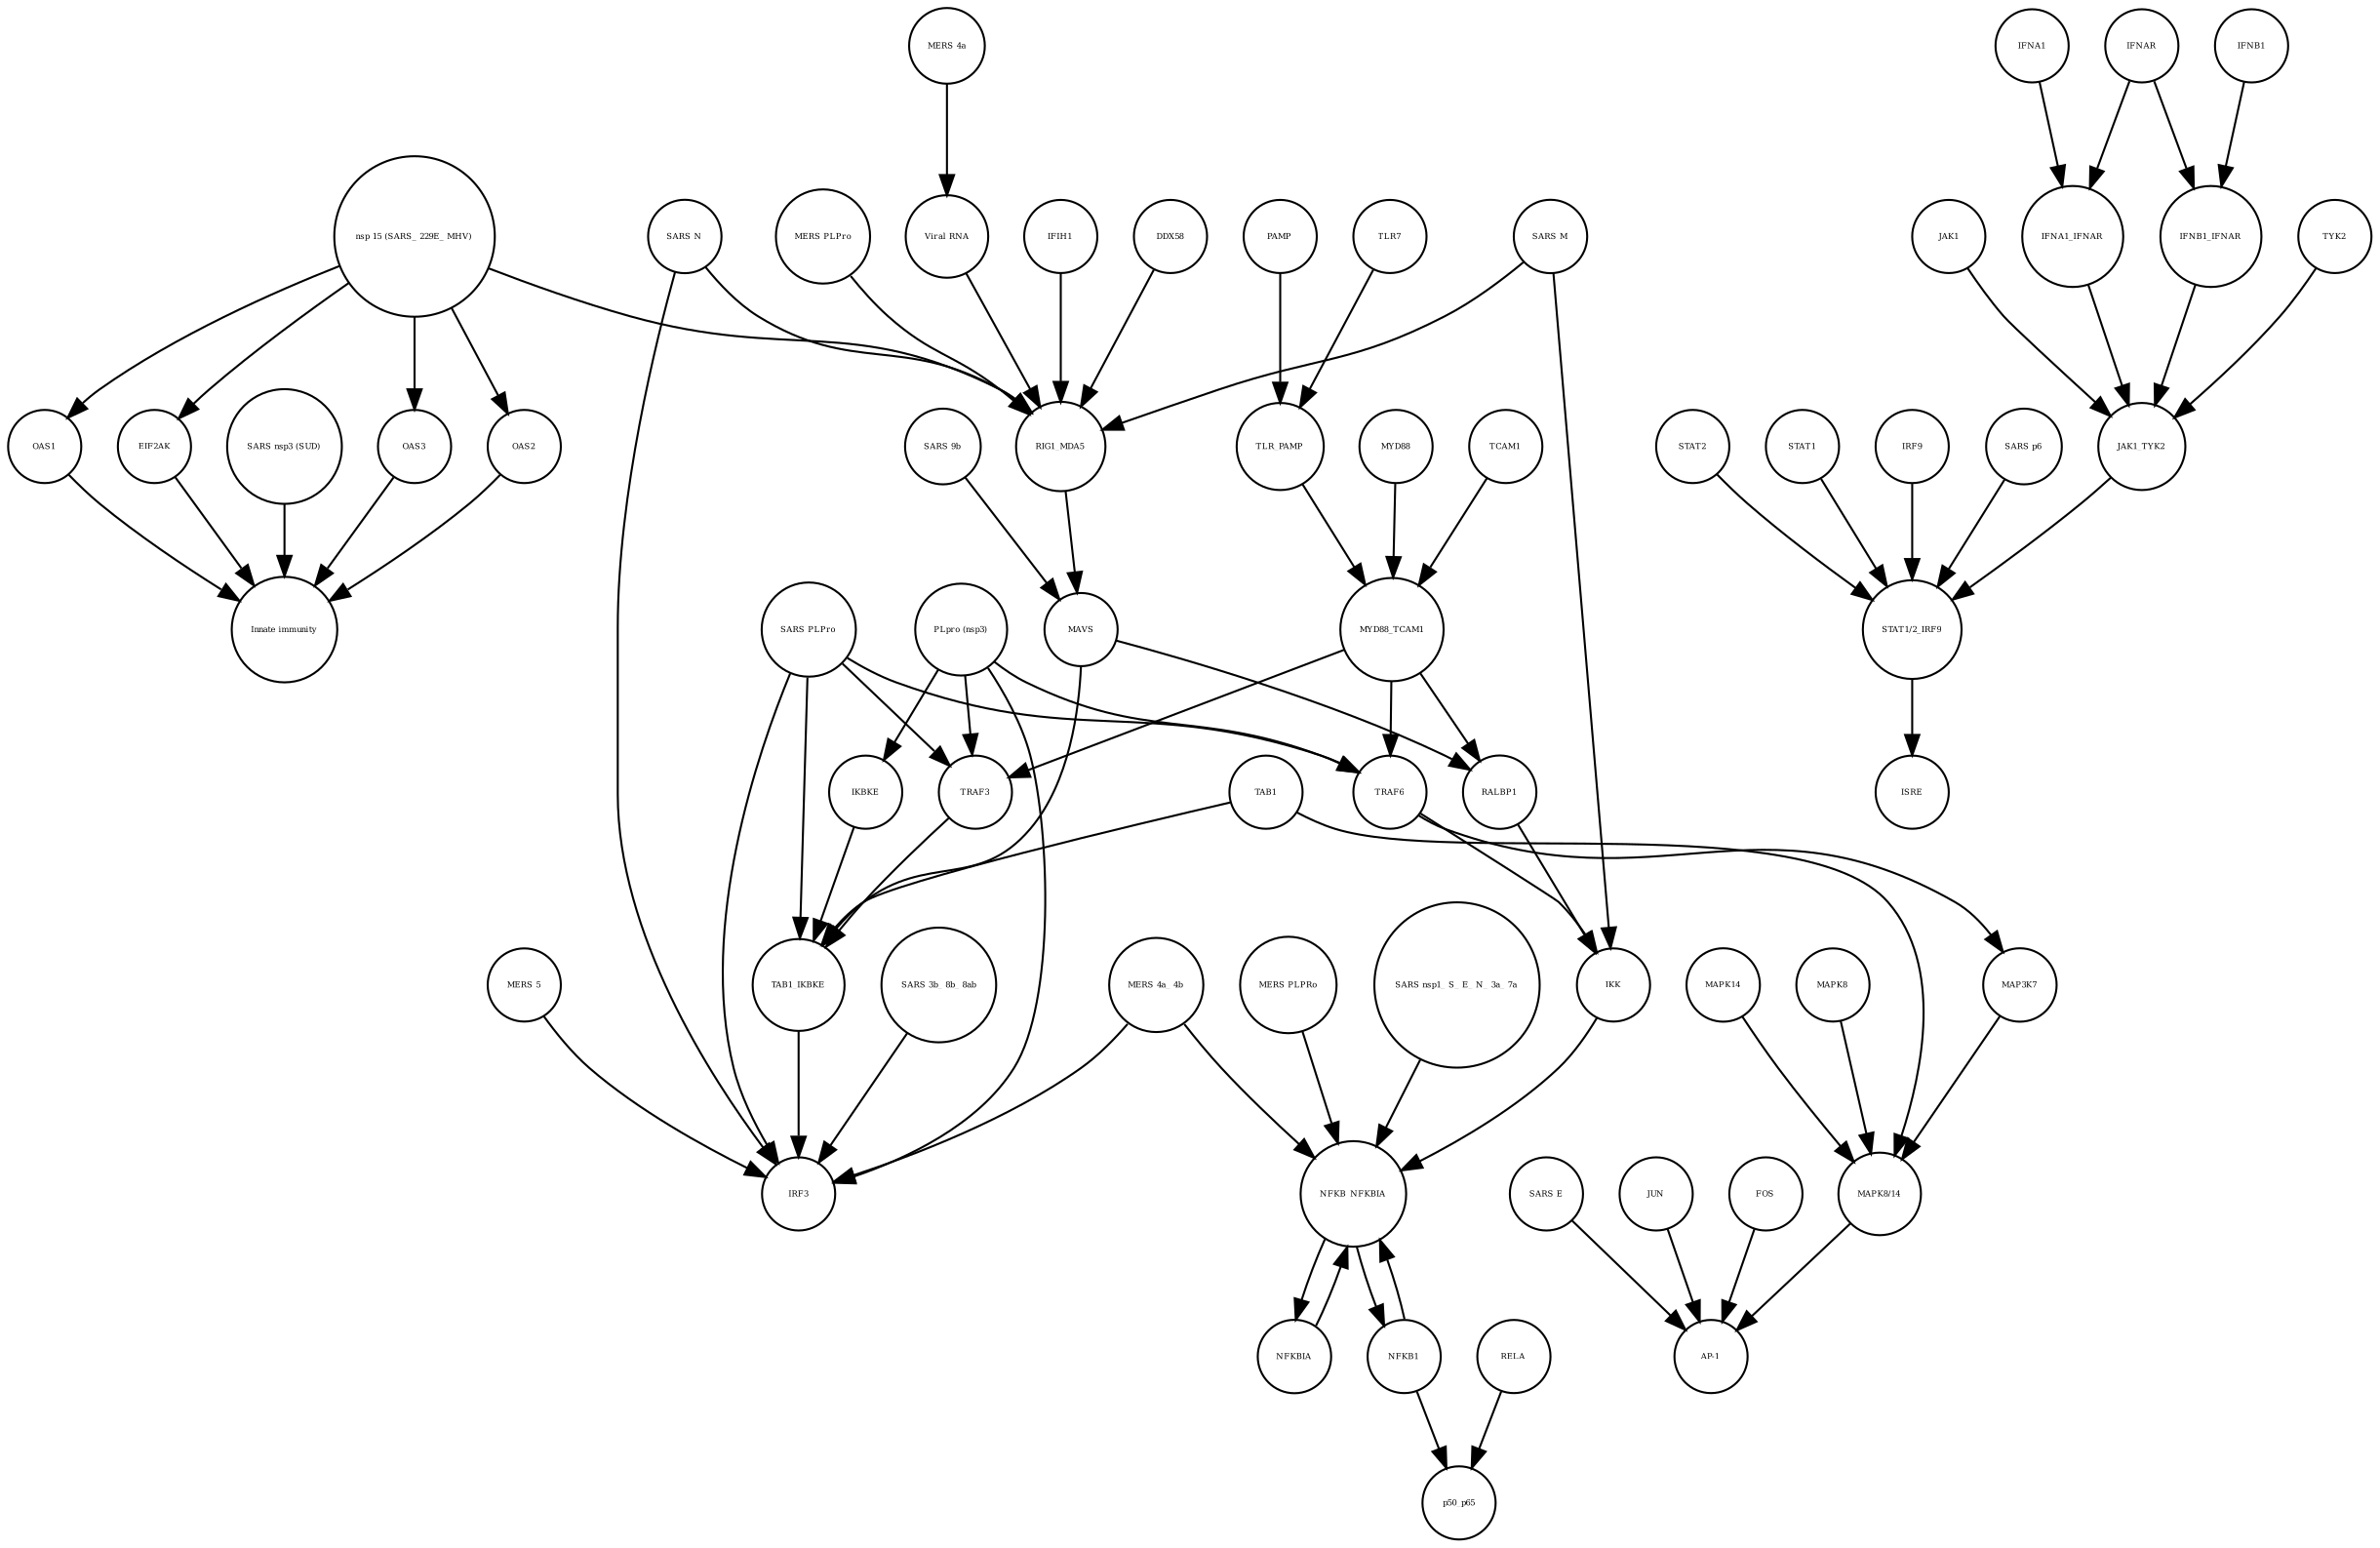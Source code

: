 strict digraph  {
OAS3 [annotation=urn_miriam_pubmed_31226023, bipartite=0, cls=macromolecule, fontsize=4, label=OAS3, shape=circle];
"Innate immunity" [annotation=urn_miriam_pubmed_31226023, bipartite=0, cls=phenotype, fontsize=4, label="Innate immunity", shape=circle];
OAS2 [annotation=urn_miriam_pubmed_31226023, bipartite=0, cls=macromolecule, fontsize=4, label=OAS2, shape=circle];
OAS1 [annotation=urn_miriam_pubmed_31226023, bipartite=0, cls=macromolecule, fontsize=4, label=OAS1, shape=circle];
EIF2AK [annotation=urn_miriam_pubmed_31226023, bipartite=0, cls=macromolecule, fontsize=4, label=EIF2AK, shape=circle];
"SARS nsp3 (SUD)" [annotation=urn_miriam_pubmed_31226023, bipartite=0, cls=macromolecule, fontsize=4, label="SARS nsp3 (SUD)", shape=circle];
DDX58 [annotation="", bipartite=0, cls=macromolecule, fontsize=4, label=DDX58, shape=circle];
STAT2 [annotation=urn_miriam_pubmed_31226023, bipartite=0, cls=macromolecule, fontsize=4, label=STAT2, shape=circle];
ISRE [annotation=urn_miriam_pubmed_31226023, bipartite=0, cls=complex, fontsize=4, label=ISRE, shape=circle];
"nsp 15 (SARS_ 229E_ MHV)" [annotation=urn_miriam_pubmed_31226023, bipartite=0, cls=macromolecule, fontsize=4, label="nsp 15 (SARS_ 229E_ MHV)", shape=circle];
IKBKE [annotation="", bipartite=0, cls=macromolecule, fontsize=4, label=IKBKE, shape=circle];
IRF3 [annotation="", bipartite=0, cls=macromolecule, fontsize=4, label=IRF3, shape=circle];
TAB1 [annotation="", bipartite=0, cls=macromolecule, fontsize=4, label=TAB1, shape=circle];
IFNAR [annotation=urn_miriam_pubmed_31226023, bipartite=0, cls=complex, fontsize=4, label=IFNAR, shape=circle];
NFKBIA [annotation="", bipartite=0, cls=macromolecule, fontsize=4, label=NFKBIA, shape=circle];
"STAT1/2_IRF9" [annotation=urn_miriam_pubmed_31226023, bipartite=0, cls=complex, fontsize=4, label="STAT1/2_IRF9", shape=circle];
NFKB1 [annotation="", bipartite=0, cls=macromolecule, fontsize=4, label=NFKB1, shape=circle];
RELA [annotation="", bipartite=0, cls=macromolecule, fontsize=4, label=RELA, shape=circle];
"MERS PLPro" [annotation="", bipartite=0, cls=macromolecule, fontsize=4, label="MERS PLPro", shape=circle];
JAK1 [annotation=urn_miriam_pubmed_31226023, bipartite=0, cls=macromolecule, fontsize=4, label=JAK1, shape=circle];
STAT1 [annotation=urn_miriam_pubmed_31226023, bipartite=0, cls=macromolecule, fontsize=4, label=STAT1, shape=circle];
MYD88_TCAM1 [annotation="", bipartite=0, cls=complex, fontsize=4, label=MYD88_TCAM1, shape=circle];
"SARS M" [annotation=urn_miriam_pubmed_31226023, bipartite=0, cls=macromolecule, fontsize=4, label="SARS M", shape=circle];
MAP3K7 [annotation="", bipartite=0, cls=macromolecule, fontsize=4, label=MAP3K7, shape=circle];
IFNB1 [annotation=urn_miriam_pubmed_24362405, bipartite=0, cls=macromolecule, fontsize=4, label=IFNB1, shape=circle];
IRF9 [annotation=urn_miriam_pubmed_31226023, bipartite=0, cls=macromolecule, fontsize=4, label=IRF9, shape=circle];
NFKB_NFKBIA [annotation="", bipartite=0, cls=complex, fontsize=4, label=NFKB_NFKBIA, shape=circle];
"SARS p6" [annotation=urn_miriam_pubmed_31226023, bipartite=0, cls=macromolecule, fontsize=4, label="SARS p6", shape=circle];
"SARS nsp1_ S_ E_ N_ 3a_ 7a" [annotation=urn_miriam_pubmed_31226023, bipartite=0, cls=macromolecule, fontsize=4, label="SARS nsp1_ S_ E_ N_ 3a_ 7a", shape=circle];
"SARS N" [annotation="", bipartite=0, cls=macromolecule, fontsize=4, label="SARS N", shape=circle];
"MERS 4a_ 4b" [annotation="", bipartite=0, cls=macromolecule, fontsize=4, label="MERS 4a_ 4b", shape=circle];
TLR_PAMP [annotation="", bipartite=0, cls=complex, fontsize=4, label=TLR_PAMP, shape=circle];
IKK [annotation="", bipartite=0, cls=complex, fontsize=4, label=IKK, shape=circle];
"SARS 3b_ 8b_ 8ab" [annotation=urn_miriam_pubmed_31226023, bipartite=0, cls=macromolecule, fontsize=4, label="SARS 3b_ 8b_ 8ab", shape=circle];
FOS [annotation="", bipartite=0, cls=macromolecule, fontsize=4, label=FOS, shape=circle];
MYD88 [annotation=urn_miriam_pubmed_31226023, bipartite=0, cls=macromolecule, fontsize=4, label=MYD88, shape=circle];
"Viral RNA" [annotation="", bipartite=0, cls="simple chemical", fontsize=4, label="Viral RNA", shape=circle];
IFNA1_IFNAR [annotation=urn_miriam_pubmed_31226023, bipartite=0, cls=complex, fontsize=4, label=IFNA1_IFNAR, shape=circle];
TAB1_IKBKE [annotation="", bipartite=0, cls=complex, fontsize=4, label=TAB1_IKBKE, shape=circle];
"SARS 9b" [annotation=urn_miriam_pubmed_31226023, bipartite=0, cls=macromolecule, fontsize=4, label="SARS 9b", shape=circle];
"MERS 4a" [annotation="", bipartite=0, cls=macromolecule, fontsize=4, label="MERS 4a", shape=circle];
PAMP [annotation="", bipartite=0, cls="simple chemical", fontsize=4, label=PAMP, shape=circle];
"AP-1" [annotation="", bipartite=0, cls=complex, fontsize=4, label="AP-1", shape=circle];
p50_p65 [annotation="", bipartite=0, cls=complex, fontsize=4, label=p50_p65, shape=circle];
IFNA1 [annotation="urn_miriam_pubmed_17911435|urn_miriam_pubmed_24362405", bipartite=0, cls=macromolecule, fontsize=4, label=IFNA1, shape=circle];
IFIH1 [annotation="", bipartite=0, cls=macromolecule, fontsize=4, label=IFIH1, shape=circle];
MAPK14 [annotation="", bipartite=0, cls=macromolecule, fontsize=4, label=MAPK14, shape=circle];
TYK2 [annotation=urn_miriam_pubmed_31226023, bipartite=0, cls=macromolecule, fontsize=4, label=TYK2, shape=circle];
TRAF6 [annotation="", bipartite=0, cls=macromolecule, fontsize=4, label=TRAF6, shape=circle];
RALBP1 [annotation="", bipartite=0, cls=macromolecule, fontsize=4, label=RALBP1, shape=circle];
TCAM1 [annotation="", bipartite=0, cls=macromolecule, fontsize=4, label=TCAM1, shape=circle];
"MAPK8/14" [annotation="", bipartite=0, cls=complex, fontsize=4, label="MAPK8/14", shape=circle];
"SARS E" [annotation=urn_miriam_pubmed_31226023, bipartite=0, cls=macromolecule, fontsize=4, label="SARS E", shape=circle];
"PLpro (nsp3)" [annotation="", bipartite=0, cls=macromolecule, fontsize=4, label="PLpro (nsp3)", shape=circle];
MAPK8 [annotation="", bipartite=0, cls=macromolecule, fontsize=4, label=MAPK8, shape=circle];
JUN [annotation="", bipartite=0, cls=macromolecule, fontsize=4, label=JUN, shape=circle];
TLR7 [annotation="", bipartite=0, cls=macromolecule, fontsize=4, label=TLR7, shape=circle];
MAVS [annotation="", bipartite=0, cls=macromolecule, fontsize=4, label=MAVS, shape=circle];
"MERS PLPRo" [annotation="", bipartite=0, cls=macromolecule, fontsize=4, label="MERS PLPRo", shape=circle];
"MERS 5" [annotation="", bipartite=0, cls=macromolecule, fontsize=4, label="MERS 5", shape=circle];
JAK1_TYK2 [annotation=urn_miriam_pubmed_31226023, bipartite=0, cls=complex, fontsize=4, label=JAK1_TYK2, shape=circle];
"SARS PLPro" [annotation=urn_miriam_pubmed_31226023, bipartite=0, cls=macromolecule, fontsize=4, label="SARS PLPro", shape=circle];
IFNB1_IFNAR [annotation=urn_miriam_pubmed_31226023, bipartite=0, cls=complex, fontsize=4, label=IFNB1_IFNAR, shape=circle];
RIG1_MDA5 [annotation="", bipartite=0, cls=complex, fontsize=4, label=RIG1_MDA5, shape=circle];
TRAF3 [annotation="", bipartite=0, cls=macromolecule, fontsize=4, label=TRAF3, shape=circle];
OAS3 -> "Innate immunity"  [annotation="", interaction_type=stimulation];
OAS2 -> "Innate immunity"  [annotation="", interaction_type=stimulation];
OAS1 -> "Innate immunity"  [annotation="", interaction_type=stimulation];
EIF2AK -> "Innate immunity"  [annotation="", interaction_type=stimulation];
"SARS nsp3 (SUD)" -> "Innate immunity"  [annotation="", interaction_type=inhibition];
DDX58 -> RIG1_MDA5  [annotation="", interaction_type=production];
STAT2 -> "STAT1/2_IRF9"  [annotation="", interaction_type=production];
"nsp 15 (SARS_ 229E_ MHV)" -> RIG1_MDA5  [annotation="", interaction_type=inhibition];
"nsp 15 (SARS_ 229E_ MHV)" -> OAS1  [annotation="", interaction_type=inhibition];
"nsp 15 (SARS_ 229E_ MHV)" -> EIF2AK  [annotation="", interaction_type=inhibition];
"nsp 15 (SARS_ 229E_ MHV)" -> OAS2  [annotation="", interaction_type=inhibition];
"nsp 15 (SARS_ 229E_ MHV)" -> OAS3  [annotation="", interaction_type=inhibition];
IKBKE -> TAB1_IKBKE  [annotation="", interaction_type=production];
TAB1 -> TAB1_IKBKE  [annotation="", interaction_type=production];
TAB1 -> "MAPK8/14"  [annotation="", interaction_type=catalysis];
IFNAR -> IFNA1_IFNAR  [annotation="", interaction_type=production];
IFNAR -> IFNB1_IFNAR  [annotation="", interaction_type=production];
NFKBIA -> NFKB_NFKBIA  [annotation="", interaction_type=production];
"STAT1/2_IRF9" -> ISRE  [annotation="", interaction_type=production];
NFKB1 -> NFKB_NFKBIA  [annotation="", interaction_type=production];
NFKB1 -> p50_p65  [annotation="", interaction_type=production];
RELA -> p50_p65  [annotation="", interaction_type=production];
"MERS PLPro" -> RIG1_MDA5  [annotation="", interaction_type=inhibition];
JAK1 -> JAK1_TYK2  [annotation="", interaction_type=production];
STAT1 -> "STAT1/2_IRF9"  [annotation="", interaction_type=production];
MYD88_TCAM1 -> TRAF3  [annotation="", interaction_type=catalysis];
MYD88_TCAM1 -> RALBP1  [annotation="", interaction_type=catalysis];
MYD88_TCAM1 -> TRAF6  [annotation=urn_miriam_pubmed_31226023, interaction_type=catalysis];
"SARS M" -> RIG1_MDA5  [annotation="", interaction_type=inhibition];
"SARS M" -> IKK  [annotation="", interaction_type=inhibition];
MAP3K7 -> "MAPK8/14"  [annotation="", interaction_type=catalysis];
IFNB1 -> IFNB1_IFNAR  [annotation="", interaction_type=production];
IRF9 -> "STAT1/2_IRF9"  [annotation="", interaction_type=production];
NFKB_NFKBIA -> NFKBIA  [annotation="", interaction_type=production];
NFKB_NFKBIA -> NFKB1  [annotation="", interaction_type=production];
"SARS p6" -> "STAT1/2_IRF9"  [annotation=urn_miriam_pubmed_31226023, interaction_type=inhibition];
"SARS nsp1_ S_ E_ N_ 3a_ 7a" -> NFKB_NFKBIA  [annotation="", interaction_type=catalysis];
"SARS N" -> IRF3  [annotation="", interaction_type=inhibition];
"SARS N" -> RIG1_MDA5  [annotation="", interaction_type=inhibition];
"MERS 4a_ 4b" -> IRF3  [annotation="", interaction_type=inhibition];
"MERS 4a_ 4b" -> NFKB_NFKBIA  [annotation="", interaction_type=inhibition];
TLR_PAMP -> MYD88_TCAM1  [annotation="", interaction_type=catalysis];
IKK -> NFKB_NFKBIA  [annotation="", interaction_type=inhibition];
"SARS 3b_ 8b_ 8ab" -> IRF3  [annotation="", interaction_type=inhibition];
FOS -> "AP-1"  [annotation="", interaction_type=production];
MYD88 -> MYD88_TCAM1  [annotation="", interaction_type=production];
"Viral RNA" -> RIG1_MDA5  [annotation="", interaction_type=catalysis];
IFNA1_IFNAR -> JAK1_TYK2  [annotation=urn_miriam_pubmed_31226023, interaction_type=catalysis];
TAB1_IKBKE -> IRF3  [annotation="", interaction_type=catalysis];
"SARS 9b" -> MAVS  [annotation="", interaction_type=inhibition];
"MERS 4a" -> "Viral RNA"  [annotation="", interaction_type=inhibition];
PAMP -> TLR_PAMP  [annotation="", interaction_type=production];
IFNA1 -> IFNA1_IFNAR  [annotation="", interaction_type=production];
IFIH1 -> RIG1_MDA5  [annotation="", interaction_type=production];
MAPK14 -> "MAPK8/14"  [annotation="", interaction_type=production];
TYK2 -> JAK1_TYK2  [annotation="", interaction_type=production];
TRAF6 -> MAP3K7  [annotation="", interaction_type=catalysis];
TRAF6 -> IKK  [annotation="", interaction_type=catalysis];
RALBP1 -> IKK  [annotation="", interaction_type=catalysis];
TCAM1 -> MYD88_TCAM1  [annotation="", interaction_type=production];
"MAPK8/14" -> "AP-1"  [annotation="", interaction_type=catalysis];
"SARS E" -> "AP-1"  [annotation="", interaction_type=catalysis];
"PLpro (nsp3)" -> TRAF3  [annotation="", interaction_type=inhibition];
"PLpro (nsp3)" -> IRF3  [annotation="", interaction_type=inhibition];
"PLpro (nsp3)" -> IKBKE  [annotation="", interaction_type=inhibition];
"PLpro (nsp3)" -> TRAF6  [annotation=urn_miriam_pubmed_31226023, interaction_type=inhibition];
MAPK8 -> "MAPK8/14"  [annotation="", interaction_type=production];
JUN -> "AP-1"  [annotation="", interaction_type=production];
TLR7 -> TLR_PAMP  [annotation="", interaction_type=production];
MAVS -> RALBP1  [annotation="", interaction_type=catalysis];
MAVS -> TAB1_IKBKE  [annotation="", interaction_type=catalysis];
"MERS PLPRo" -> NFKB_NFKBIA  [annotation="", interaction_type=inhibition];
"MERS 5" -> IRF3  [annotation="", interaction_type=inhibition];
JAK1_TYK2 -> "STAT1/2_IRF9"  [annotation=urn_miriam_pubmed_31226023, interaction_type=catalysis];
"SARS PLPro" -> TRAF3  [annotation="", interaction_type=inhibition];
"SARS PLPro" -> TAB1_IKBKE  [annotation="", interaction_type=inhibition];
"SARS PLPro" -> IRF3  [annotation="", interaction_type=inhibition];
"SARS PLPro" -> TRAF6  [annotation=urn_miriam_pubmed_31226023, interaction_type=inhibition];
IFNB1_IFNAR -> JAK1_TYK2  [annotation=urn_miriam_pubmed_31226023, interaction_type=catalysis];
RIG1_MDA5 -> MAVS  [annotation="", interaction_type=catalysis];
TRAF3 -> TAB1_IKBKE  [annotation="", interaction_type=catalysis];
}
